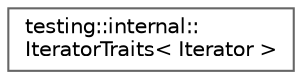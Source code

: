 digraph "Gráfico de jerarquía de clases"
{
 // LATEX_PDF_SIZE
  bgcolor="transparent";
  edge [fontname=Helvetica,fontsize=10,labelfontname=Helvetica,labelfontsize=10];
  node [fontname=Helvetica,fontsize=10,shape=box,height=0.2,width=0.4];
  rankdir="LR";
  Node0 [id="Node000000",label="testing::internal::\lIteratorTraits\< Iterator \>",height=0.2,width=0.4,color="grey40", fillcolor="white", style="filled",URL="$structtesting_1_1internal_1_1_iterator_traits.html",tooltip=" "];
}

